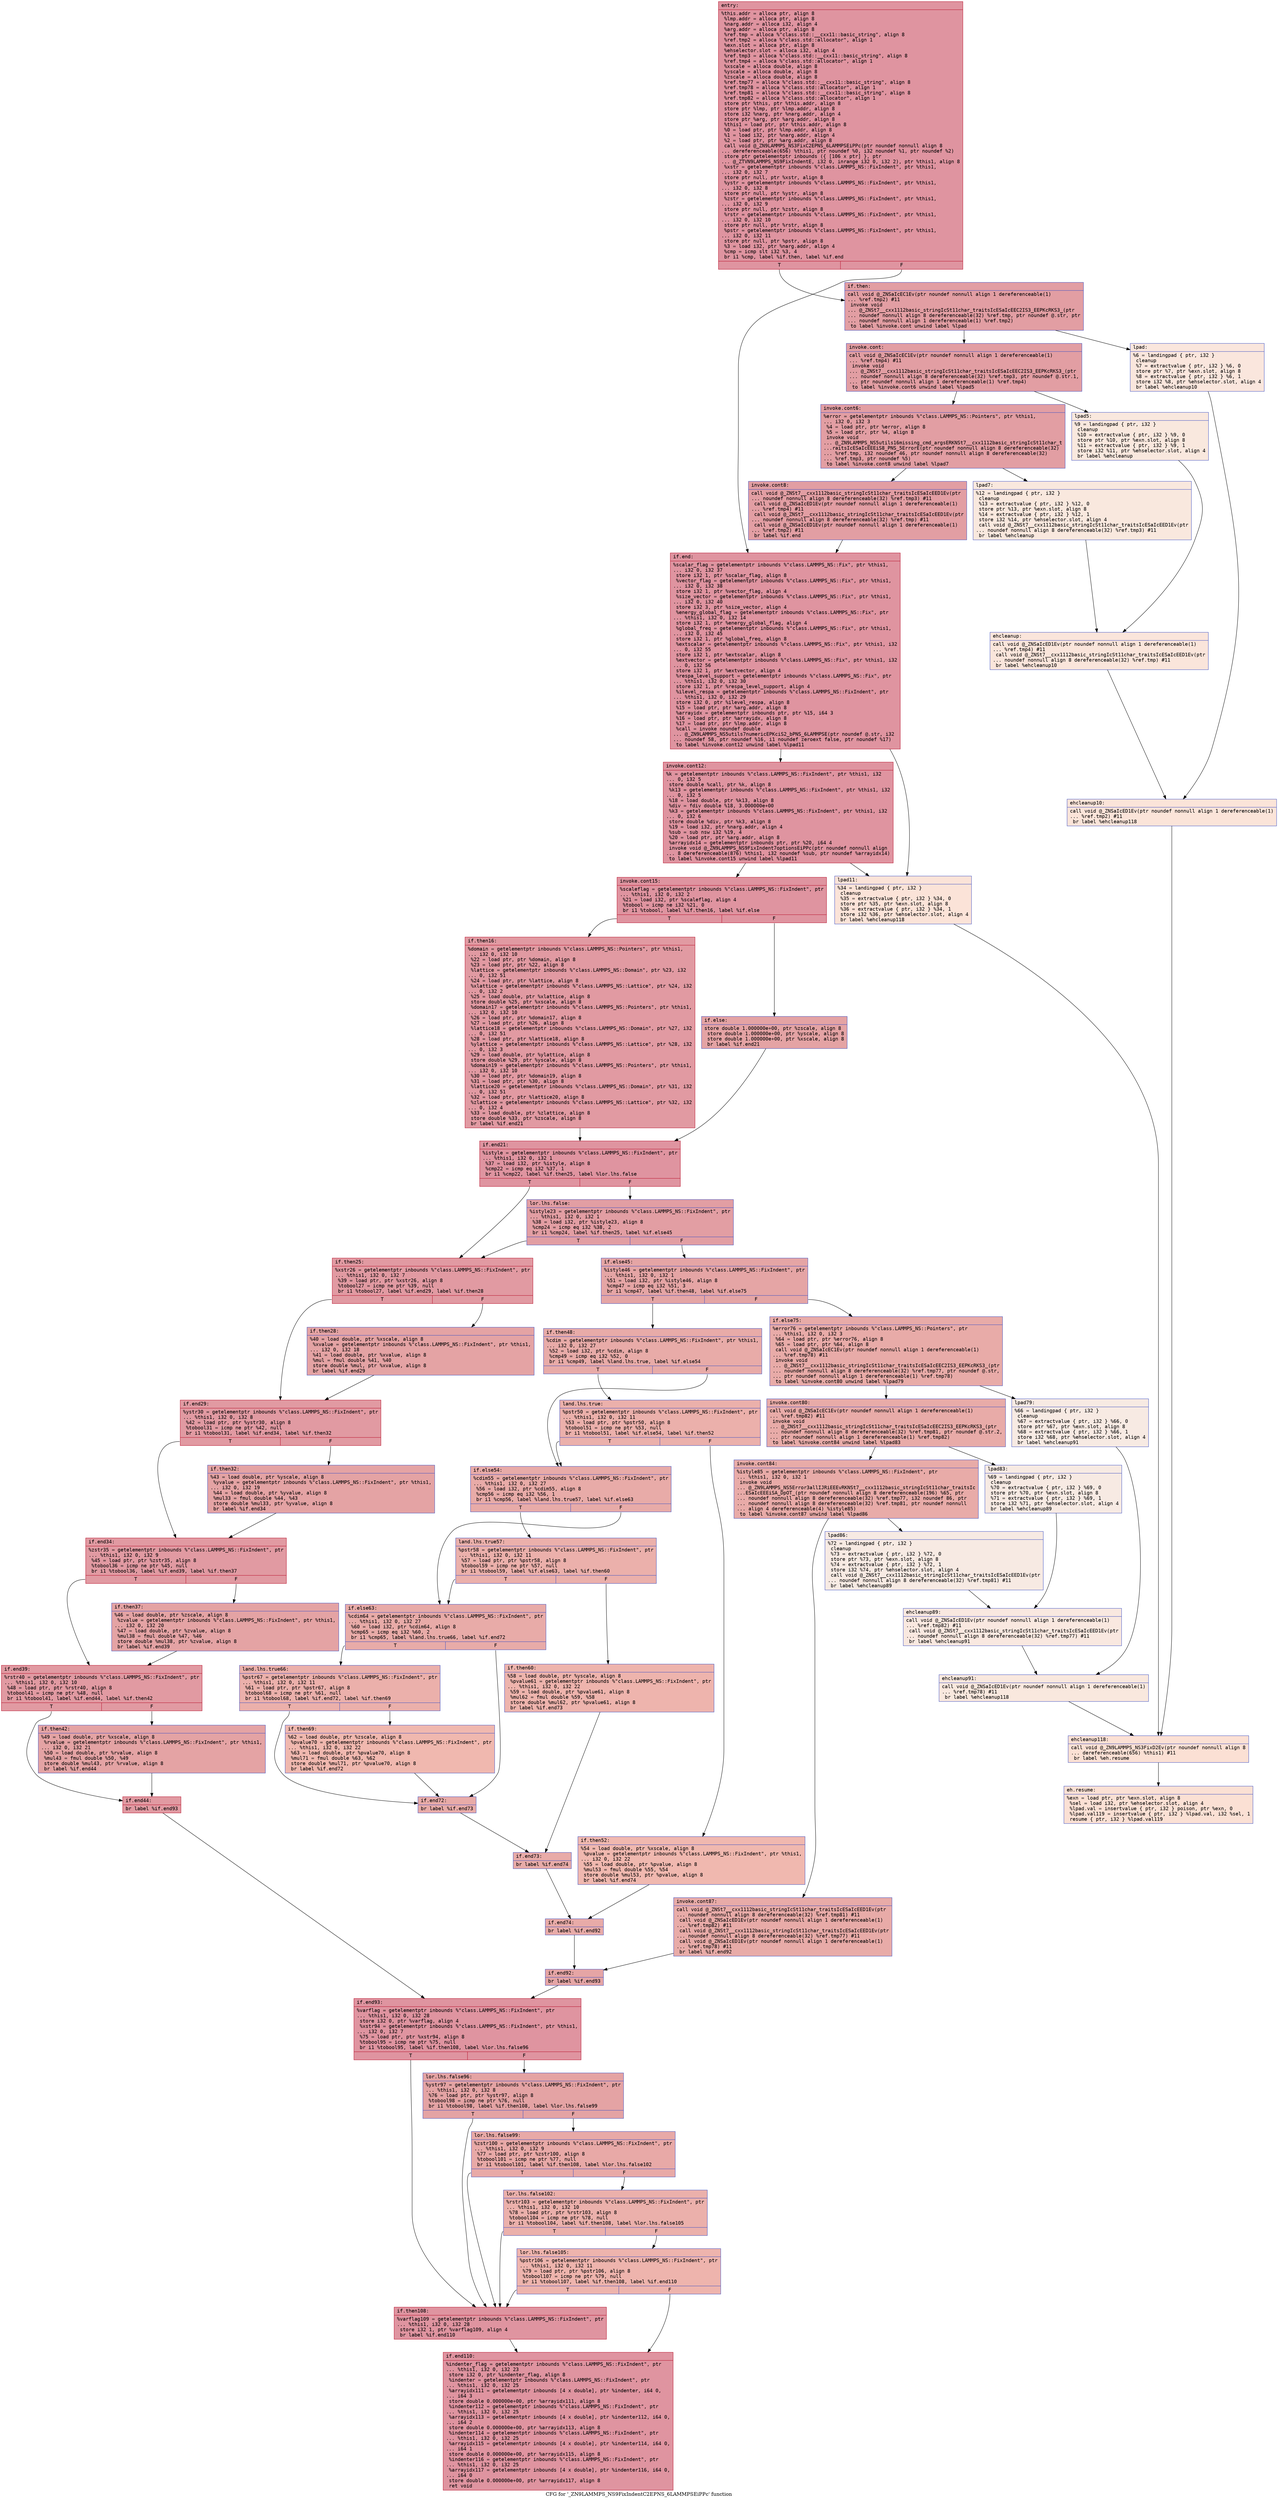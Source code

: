 digraph "CFG for '_ZN9LAMMPS_NS9FixIndentC2EPNS_6LAMMPSEiPPc' function" {
	label="CFG for '_ZN9LAMMPS_NS9FixIndentC2EPNS_6LAMMPSEiPPc' function";

	Node0x55830ee2e2c0 [shape=record,color="#b70d28ff", style=filled, fillcolor="#b70d2870" fontname="Courier",label="{entry:\l|  %this.addr = alloca ptr, align 8\l  %lmp.addr = alloca ptr, align 8\l  %narg.addr = alloca i32, align 4\l  %arg.addr = alloca ptr, align 8\l  %ref.tmp = alloca %\"class.std::__cxx11::basic_string\", align 8\l  %ref.tmp2 = alloca %\"class.std::allocator\", align 1\l  %exn.slot = alloca ptr, align 8\l  %ehselector.slot = alloca i32, align 4\l  %ref.tmp3 = alloca %\"class.std::__cxx11::basic_string\", align 8\l  %ref.tmp4 = alloca %\"class.std::allocator\", align 1\l  %xscale = alloca double, align 8\l  %yscale = alloca double, align 8\l  %zscale = alloca double, align 8\l  %ref.tmp77 = alloca %\"class.std::__cxx11::basic_string\", align 8\l  %ref.tmp78 = alloca %\"class.std::allocator\", align 1\l  %ref.tmp81 = alloca %\"class.std::__cxx11::basic_string\", align 8\l  %ref.tmp82 = alloca %\"class.std::allocator\", align 1\l  store ptr %this, ptr %this.addr, align 8\l  store ptr %lmp, ptr %lmp.addr, align 8\l  store i32 %narg, ptr %narg.addr, align 4\l  store ptr %arg, ptr %arg.addr, align 8\l  %this1 = load ptr, ptr %this.addr, align 8\l  %0 = load ptr, ptr %lmp.addr, align 8\l  %1 = load i32, ptr %narg.addr, align 4\l  %2 = load ptr, ptr %arg.addr, align 8\l  call void @_ZN9LAMMPS_NS3FixC2EPNS_6LAMMPSEiPPc(ptr noundef nonnull align 8\l... dereferenceable(656) %this1, ptr noundef %0, i32 noundef %1, ptr noundef %2)\l  store ptr getelementptr inbounds (\{ [106 x ptr] \}, ptr\l... @_ZTVN9LAMMPS_NS9FixIndentE, i32 0, inrange i32 0, i32 2), ptr %this1, align 8\l  %xstr = getelementptr inbounds %\"class.LAMMPS_NS::FixIndent\", ptr %this1,\l... i32 0, i32 7\l  store ptr null, ptr %xstr, align 8\l  %ystr = getelementptr inbounds %\"class.LAMMPS_NS::FixIndent\", ptr %this1,\l... i32 0, i32 8\l  store ptr null, ptr %ystr, align 8\l  %zstr = getelementptr inbounds %\"class.LAMMPS_NS::FixIndent\", ptr %this1,\l... i32 0, i32 9\l  store ptr null, ptr %zstr, align 8\l  %rstr = getelementptr inbounds %\"class.LAMMPS_NS::FixIndent\", ptr %this1,\l... i32 0, i32 10\l  store ptr null, ptr %rstr, align 8\l  %pstr = getelementptr inbounds %\"class.LAMMPS_NS::FixIndent\", ptr %this1,\l... i32 0, i32 11\l  store ptr null, ptr %pstr, align 8\l  %3 = load i32, ptr %narg.addr, align 4\l  %cmp = icmp slt i32 %3, 4\l  br i1 %cmp, label %if.then, label %if.end\l|{<s0>T|<s1>F}}"];
	Node0x55830ee2e2c0:s0 -> Node0x55830ee31a10[tooltip="entry -> if.then\nProbability 50.00%" ];
	Node0x55830ee2e2c0:s1 -> Node0x55830ee31ae0[tooltip="entry -> if.end\nProbability 50.00%" ];
	Node0x55830ee31a10 [shape=record,color="#3d50c3ff", style=filled, fillcolor="#be242e70" fontname="Courier",label="{if.then:\l|  call void @_ZNSaIcEC1Ev(ptr noundef nonnull align 1 dereferenceable(1)\l... %ref.tmp2) #11\l  invoke void\l... @_ZNSt7__cxx1112basic_stringIcSt11char_traitsIcESaIcEEC2IS3_EEPKcRKS3_(ptr\l... noundef nonnull align 8 dereferenceable(32) %ref.tmp, ptr noundef @.str, ptr\l... noundef nonnull align 1 dereferenceable(1) %ref.tmp2)\l          to label %invoke.cont unwind label %lpad\l}"];
	Node0x55830ee31a10 -> Node0x55830ee31f20[tooltip="if.then -> invoke.cont\nProbability 100.00%" ];
	Node0x55830ee31a10 -> Node0x55830ee32000[tooltip="if.then -> lpad\nProbability 0.00%" ];
	Node0x55830ee31f20 [shape=record,color="#3d50c3ff", style=filled, fillcolor="#be242e70" fontname="Courier",label="{invoke.cont:\l|  call void @_ZNSaIcEC1Ev(ptr noundef nonnull align 1 dereferenceable(1)\l... %ref.tmp4) #11\l  invoke void\l... @_ZNSt7__cxx1112basic_stringIcSt11char_traitsIcESaIcEEC2IS3_EEPKcRKS3_(ptr\l... noundef nonnull align 8 dereferenceable(32) %ref.tmp3, ptr noundef @.str.1,\l... ptr noundef nonnull align 1 dereferenceable(1) %ref.tmp4)\l          to label %invoke.cont6 unwind label %lpad5\l}"];
	Node0x55830ee31f20 -> Node0x55830ee32390[tooltip="invoke.cont -> invoke.cont6\nProbability 100.00%" ];
	Node0x55830ee31f20 -> Node0x55830ee323e0[tooltip="invoke.cont -> lpad5\nProbability 0.00%" ];
	Node0x55830ee32390 [shape=record,color="#3d50c3ff", style=filled, fillcolor="#be242e70" fontname="Courier",label="{invoke.cont6:\l|  %error = getelementptr inbounds %\"class.LAMMPS_NS::Pointers\", ptr %this1,\l... i32 0, i32 3\l  %4 = load ptr, ptr %error, align 8\l  %5 = load ptr, ptr %4, align 8\l  invoke void\l... @_ZN9LAMMPS_NS5utils16missing_cmd_argsERKNSt7__cxx1112basic_stringIcSt11char_t\l...raitsIcESaIcEEEiS8_PNS_5ErrorE(ptr noundef nonnull align 8 dereferenceable(32)\l... %ref.tmp, i32 noundef 46, ptr noundef nonnull align 8 dereferenceable(32)\l... %ref.tmp3, ptr noundef %5)\l          to label %invoke.cont8 unwind label %lpad7\l}"];
	Node0x55830ee32390 -> Node0x55830ee32340[tooltip="invoke.cont6 -> invoke.cont8\nProbability 100.00%" ];
	Node0x55830ee32390 -> Node0x55830ee327f0[tooltip="invoke.cont6 -> lpad7\nProbability 0.00%" ];
	Node0x55830ee32340 [shape=record,color="#3d50c3ff", style=filled, fillcolor="#be242e70" fontname="Courier",label="{invoke.cont8:\l|  call void @_ZNSt7__cxx1112basic_stringIcSt11char_traitsIcESaIcEED1Ev(ptr\l... noundef nonnull align 8 dereferenceable(32) %ref.tmp3) #11\l  call void @_ZNSaIcED1Ev(ptr noundef nonnull align 1 dereferenceable(1)\l... %ref.tmp4) #11\l  call void @_ZNSt7__cxx1112basic_stringIcSt11char_traitsIcESaIcEED1Ev(ptr\l... noundef nonnull align 8 dereferenceable(32) %ref.tmp) #11\l  call void @_ZNSaIcED1Ev(ptr noundef nonnull align 1 dereferenceable(1)\l... %ref.tmp2) #11\l  br label %if.end\l}"];
	Node0x55830ee32340 -> Node0x55830ee31ae0[tooltip="invoke.cont8 -> if.end\nProbability 100.00%" ];
	Node0x55830ee32000 [shape=record,color="#3d50c3ff", style=filled, fillcolor="#f3c7b170" fontname="Courier",label="{lpad:\l|  %6 = landingpad \{ ptr, i32 \}\l          cleanup\l  %7 = extractvalue \{ ptr, i32 \} %6, 0\l  store ptr %7, ptr %exn.slot, align 8\l  %8 = extractvalue \{ ptr, i32 \} %6, 1\l  store i32 %8, ptr %ehselector.slot, align 4\l  br label %ehcleanup10\l}"];
	Node0x55830ee32000 -> Node0x55830ee33420[tooltip="lpad -> ehcleanup10\nProbability 100.00%" ];
	Node0x55830ee323e0 [shape=record,color="#3d50c3ff", style=filled, fillcolor="#f2cab570" fontname="Courier",label="{lpad5:\l|  %9 = landingpad \{ ptr, i32 \}\l          cleanup\l  %10 = extractvalue \{ ptr, i32 \} %9, 0\l  store ptr %10, ptr %exn.slot, align 8\l  %11 = extractvalue \{ ptr, i32 \} %9, 1\l  store i32 %11, ptr %ehselector.slot, align 4\l  br label %ehcleanup\l}"];
	Node0x55830ee323e0 -> Node0x55830ee337f0[tooltip="lpad5 -> ehcleanup\nProbability 100.00%" ];
	Node0x55830ee327f0 [shape=record,color="#3d50c3ff", style=filled, fillcolor="#f2cab570" fontname="Courier",label="{lpad7:\l|  %12 = landingpad \{ ptr, i32 \}\l          cleanup\l  %13 = extractvalue \{ ptr, i32 \} %12, 0\l  store ptr %13, ptr %exn.slot, align 8\l  %14 = extractvalue \{ ptr, i32 \} %12, 1\l  store i32 %14, ptr %ehselector.slot, align 4\l  call void @_ZNSt7__cxx1112basic_stringIcSt11char_traitsIcESaIcEED1Ev(ptr\l... noundef nonnull align 8 dereferenceable(32) %ref.tmp3) #11\l  br label %ehcleanup\l}"];
	Node0x55830ee327f0 -> Node0x55830ee337f0[tooltip="lpad7 -> ehcleanup\nProbability 100.00%" ];
	Node0x55830ee337f0 [shape=record,color="#3d50c3ff", style=filled, fillcolor="#f4c5ad70" fontname="Courier",label="{ehcleanup:\l|  call void @_ZNSaIcED1Ev(ptr noundef nonnull align 1 dereferenceable(1)\l... %ref.tmp4) #11\l  call void @_ZNSt7__cxx1112basic_stringIcSt11char_traitsIcESaIcEED1Ev(ptr\l... noundef nonnull align 8 dereferenceable(32) %ref.tmp) #11\l  br label %ehcleanup10\l}"];
	Node0x55830ee337f0 -> Node0x55830ee33420[tooltip="ehcleanup -> ehcleanup10\nProbability 100.00%" ];
	Node0x55830ee33420 [shape=record,color="#3d50c3ff", style=filled, fillcolor="#f5c1a970" fontname="Courier",label="{ehcleanup10:\l|  call void @_ZNSaIcED1Ev(ptr noundef nonnull align 1 dereferenceable(1)\l... %ref.tmp2) #11\l  br label %ehcleanup118\l}"];
	Node0x55830ee33420 -> Node0x55830ee34100[tooltip="ehcleanup10 -> ehcleanup118\nProbability 100.00%" ];
	Node0x55830ee31ae0 [shape=record,color="#b70d28ff", style=filled, fillcolor="#b70d2870" fontname="Courier",label="{if.end:\l|  %scalar_flag = getelementptr inbounds %\"class.LAMMPS_NS::Fix\", ptr %this1,\l... i32 0, i32 37\l  store i32 1, ptr %scalar_flag, align 8\l  %vector_flag = getelementptr inbounds %\"class.LAMMPS_NS::Fix\", ptr %this1,\l... i32 0, i32 38\l  store i32 1, ptr %vector_flag, align 4\l  %size_vector = getelementptr inbounds %\"class.LAMMPS_NS::Fix\", ptr %this1,\l... i32 0, i32 40\l  store i32 3, ptr %size_vector, align 4\l  %energy_global_flag = getelementptr inbounds %\"class.LAMMPS_NS::Fix\", ptr\l... %this1, i32 0, i32 14\l  store i32 1, ptr %energy_global_flag, align 4\l  %global_freq = getelementptr inbounds %\"class.LAMMPS_NS::Fix\", ptr %this1,\l... i32 0, i32 45\l  store i32 1, ptr %global_freq, align 8\l  %extscalar = getelementptr inbounds %\"class.LAMMPS_NS::Fix\", ptr %this1, i32\l... 0, i32 55\l  store i32 1, ptr %extscalar, align 8\l  %extvector = getelementptr inbounds %\"class.LAMMPS_NS::Fix\", ptr %this1, i32\l... 0, i32 56\l  store i32 1, ptr %extvector, align 4\l  %respa_level_support = getelementptr inbounds %\"class.LAMMPS_NS::Fix\", ptr\l... %this1, i32 0, i32 30\l  store i32 1, ptr %respa_level_support, align 4\l  %ilevel_respa = getelementptr inbounds %\"class.LAMMPS_NS::FixIndent\", ptr\l... %this1, i32 0, i32 29\l  store i32 0, ptr %ilevel_respa, align 8\l  %15 = load ptr, ptr %arg.addr, align 8\l  %arrayidx = getelementptr inbounds ptr, ptr %15, i64 3\l  %16 = load ptr, ptr %arrayidx, align 8\l  %17 = load ptr, ptr %lmp.addr, align 8\l  %call = invoke noundef double\l... @_ZN9LAMMPS_NS5utils7numericEPKciS2_bPNS_6LAMMPSE(ptr noundef @.str, i32\l... noundef 58, ptr noundef %16, i1 noundef zeroext false, ptr noundef %17)\l          to label %invoke.cont12 unwind label %lpad11\l}"];
	Node0x55830ee31ae0 -> Node0x55830ee2dc40[tooltip="if.end -> invoke.cont12\nProbability 100.00%" ];
	Node0x55830ee31ae0 -> Node0x55830ee2dcc0[tooltip="if.end -> lpad11\nProbability 0.00%" ];
	Node0x55830ee2dc40 [shape=record,color="#b70d28ff", style=filled, fillcolor="#b70d2870" fontname="Courier",label="{invoke.cont12:\l|  %k = getelementptr inbounds %\"class.LAMMPS_NS::FixIndent\", ptr %this1, i32\l... 0, i32 5\l  store double %call, ptr %k, align 8\l  %k13 = getelementptr inbounds %\"class.LAMMPS_NS::FixIndent\", ptr %this1, i32\l... 0, i32 5\l  %18 = load double, ptr %k13, align 8\l  %div = fdiv double %18, 3.000000e+00\l  %k3 = getelementptr inbounds %\"class.LAMMPS_NS::FixIndent\", ptr %this1, i32\l... 0, i32 6\l  store double %div, ptr %k3, align 8\l  %19 = load i32, ptr %narg.addr, align 4\l  %sub = sub nsw i32 %19, 4\l  %20 = load ptr, ptr %arg.addr, align 8\l  %arrayidx14 = getelementptr inbounds ptr, ptr %20, i64 4\l  invoke void @_ZN9LAMMPS_NS9FixIndent7optionsEiPPc(ptr noundef nonnull align\l... 8 dereferenceable(876) %this1, i32 noundef %sub, ptr noundef %arrayidx14)\l          to label %invoke.cont15 unwind label %lpad11\l}"];
	Node0x55830ee2dc40 -> Node0x55830ee378c0[tooltip="invoke.cont12 -> invoke.cont15\nProbability 100.00%" ];
	Node0x55830ee2dc40 -> Node0x55830ee2dcc0[tooltip="invoke.cont12 -> lpad11\nProbability 0.00%" ];
	Node0x55830ee378c0 [shape=record,color="#b70d28ff", style=filled, fillcolor="#b70d2870" fontname="Courier",label="{invoke.cont15:\l|  %scaleflag = getelementptr inbounds %\"class.LAMMPS_NS::FixIndent\", ptr\l... %this1, i32 0, i32 2\l  %21 = load i32, ptr %scaleflag, align 4\l  %tobool = icmp ne i32 %21, 0\l  br i1 %tobool, label %if.then16, label %if.else\l|{<s0>T|<s1>F}}"];
	Node0x55830ee378c0:s0 -> Node0x55830ee37cb0[tooltip="invoke.cont15 -> if.then16\nProbability 62.50%" ];
	Node0x55830ee378c0:s1 -> Node0x55830ee37d30[tooltip="invoke.cont15 -> if.else\nProbability 37.50%" ];
	Node0x55830ee37cb0 [shape=record,color="#b70d28ff", style=filled, fillcolor="#bb1b2c70" fontname="Courier",label="{if.then16:\l|  %domain = getelementptr inbounds %\"class.LAMMPS_NS::Pointers\", ptr %this1,\l... i32 0, i32 10\l  %22 = load ptr, ptr %domain, align 8\l  %23 = load ptr, ptr %22, align 8\l  %lattice = getelementptr inbounds %\"class.LAMMPS_NS::Domain\", ptr %23, i32\l... 0, i32 51\l  %24 = load ptr, ptr %lattice, align 8\l  %xlattice = getelementptr inbounds %\"class.LAMMPS_NS::Lattice\", ptr %24, i32\l... 0, i32 2\l  %25 = load double, ptr %xlattice, align 8\l  store double %25, ptr %xscale, align 8\l  %domain17 = getelementptr inbounds %\"class.LAMMPS_NS::Pointers\", ptr %this1,\l... i32 0, i32 10\l  %26 = load ptr, ptr %domain17, align 8\l  %27 = load ptr, ptr %26, align 8\l  %lattice18 = getelementptr inbounds %\"class.LAMMPS_NS::Domain\", ptr %27, i32\l... 0, i32 51\l  %28 = load ptr, ptr %lattice18, align 8\l  %ylattice = getelementptr inbounds %\"class.LAMMPS_NS::Lattice\", ptr %28, i32\l... 0, i32 3\l  %29 = load double, ptr %ylattice, align 8\l  store double %29, ptr %yscale, align 8\l  %domain19 = getelementptr inbounds %\"class.LAMMPS_NS::Pointers\", ptr %this1,\l... i32 0, i32 10\l  %30 = load ptr, ptr %domain19, align 8\l  %31 = load ptr, ptr %30, align 8\l  %lattice20 = getelementptr inbounds %\"class.LAMMPS_NS::Domain\", ptr %31, i32\l... 0, i32 51\l  %32 = load ptr, ptr %lattice20, align 8\l  %zlattice = getelementptr inbounds %\"class.LAMMPS_NS::Lattice\", ptr %32, i32\l... 0, i32 4\l  %33 = load double, ptr %zlattice, align 8\l  store double %33, ptr %zscale, align 8\l  br label %if.end21\l}"];
	Node0x55830ee37cb0 -> Node0x55830ee39300[tooltip="if.then16 -> if.end21\nProbability 100.00%" ];
	Node0x55830ee2dcc0 [shape=record,color="#3d50c3ff", style=filled, fillcolor="#f6bfa670" fontname="Courier",label="{lpad11:\l|  %34 = landingpad \{ ptr, i32 \}\l          cleanup\l  %35 = extractvalue \{ ptr, i32 \} %34, 0\l  store ptr %35, ptr %exn.slot, align 8\l  %36 = extractvalue \{ ptr, i32 \} %34, 1\l  store i32 %36, ptr %ehselector.slot, align 4\l  br label %ehcleanup118\l}"];
	Node0x55830ee2dcc0 -> Node0x55830ee34100[tooltip="lpad11 -> ehcleanup118\nProbability 100.00%" ];
	Node0x55830ee37d30 [shape=record,color="#3d50c3ff", style=filled, fillcolor="#c32e3170" fontname="Courier",label="{if.else:\l|  store double 1.000000e+00, ptr %zscale, align 8\l  store double 1.000000e+00, ptr %yscale, align 8\l  store double 1.000000e+00, ptr %xscale, align 8\l  br label %if.end21\l}"];
	Node0x55830ee37d30 -> Node0x55830ee39300[tooltip="if.else -> if.end21\nProbability 100.00%" ];
	Node0x55830ee39300 [shape=record,color="#b70d28ff", style=filled, fillcolor="#b70d2870" fontname="Courier",label="{if.end21:\l|  %istyle = getelementptr inbounds %\"class.LAMMPS_NS::FixIndent\", ptr\l... %this1, i32 0, i32 1\l  %37 = load i32, ptr %istyle, align 8\l  %cmp22 = icmp eq i32 %37, 1\l  br i1 %cmp22, label %if.then25, label %lor.lhs.false\l|{<s0>T|<s1>F}}"];
	Node0x55830ee39300:s0 -> Node0x55830ee39bb0[tooltip="if.end21 -> if.then25\nProbability 50.00%" ];
	Node0x55830ee39300:s1 -> Node0x55830ee39c00[tooltip="if.end21 -> lor.lhs.false\nProbability 50.00%" ];
	Node0x55830ee39c00 [shape=record,color="#3d50c3ff", style=filled, fillcolor="#be242e70" fontname="Courier",label="{lor.lhs.false:\l|  %istyle23 = getelementptr inbounds %\"class.LAMMPS_NS::FixIndent\", ptr\l... %this1, i32 0, i32 1\l  %38 = load i32, ptr %istyle23, align 8\l  %cmp24 = icmp eq i32 %38, 2\l  br i1 %cmp24, label %if.then25, label %if.else45\l|{<s0>T|<s1>F}}"];
	Node0x55830ee39c00:s0 -> Node0x55830ee39bb0[tooltip="lor.lhs.false -> if.then25\nProbability 50.00%" ];
	Node0x55830ee39c00:s1 -> Node0x55830ee39f50[tooltip="lor.lhs.false -> if.else45\nProbability 50.00%" ];
	Node0x55830ee39bb0 [shape=record,color="#b70d28ff", style=filled, fillcolor="#bb1b2c70" fontname="Courier",label="{if.then25:\l|  %xstr26 = getelementptr inbounds %\"class.LAMMPS_NS::FixIndent\", ptr\l... %this1, i32 0, i32 7\l  %39 = load ptr, ptr %xstr26, align 8\l  %tobool27 = icmp ne ptr %39, null\l  br i1 %tobool27, label %if.end29, label %if.then28\l|{<s0>T|<s1>F}}"];
	Node0x55830ee39bb0:s0 -> Node0x55830ee3a2a0[tooltip="if.then25 -> if.end29\nProbability 62.50%" ];
	Node0x55830ee39bb0:s1 -> Node0x55830ee3a320[tooltip="if.then25 -> if.then28\nProbability 37.50%" ];
	Node0x55830ee3a320 [shape=record,color="#3d50c3ff", style=filled, fillcolor="#c32e3170" fontname="Courier",label="{if.then28:\l|  %40 = load double, ptr %xscale, align 8\l  %xvalue = getelementptr inbounds %\"class.LAMMPS_NS::FixIndent\", ptr %this1,\l... i32 0, i32 18\l  %41 = load double, ptr %xvalue, align 8\l  %mul = fmul double %41, %40\l  store double %mul, ptr %xvalue, align 8\l  br label %if.end29\l}"];
	Node0x55830ee3a320 -> Node0x55830ee3a2a0[tooltip="if.then28 -> if.end29\nProbability 100.00%" ];
	Node0x55830ee3a2a0 [shape=record,color="#b70d28ff", style=filled, fillcolor="#bb1b2c70" fontname="Courier",label="{if.end29:\l|  %ystr30 = getelementptr inbounds %\"class.LAMMPS_NS::FixIndent\", ptr\l... %this1, i32 0, i32 8\l  %42 = load ptr, ptr %ystr30, align 8\l  %tobool31 = icmp ne ptr %42, null\l  br i1 %tobool31, label %if.end34, label %if.then32\l|{<s0>T|<s1>F}}"];
	Node0x55830ee3a2a0:s0 -> Node0x55830ee3aaa0[tooltip="if.end29 -> if.end34\nProbability 62.50%" ];
	Node0x55830ee3a2a0:s1 -> Node0x55830ee3ab20[tooltip="if.end29 -> if.then32\nProbability 37.50%" ];
	Node0x55830ee3ab20 [shape=record,color="#3d50c3ff", style=filled, fillcolor="#c32e3170" fontname="Courier",label="{if.then32:\l|  %43 = load double, ptr %yscale, align 8\l  %yvalue = getelementptr inbounds %\"class.LAMMPS_NS::FixIndent\", ptr %this1,\l... i32 0, i32 19\l  %44 = load double, ptr %yvalue, align 8\l  %mul33 = fmul double %44, %43\l  store double %mul33, ptr %yvalue, align 8\l  br label %if.end34\l}"];
	Node0x55830ee3ab20 -> Node0x55830ee3aaa0[tooltip="if.then32 -> if.end34\nProbability 100.00%" ];
	Node0x55830ee3aaa0 [shape=record,color="#b70d28ff", style=filled, fillcolor="#bb1b2c70" fontname="Courier",label="{if.end34:\l|  %zstr35 = getelementptr inbounds %\"class.LAMMPS_NS::FixIndent\", ptr\l... %this1, i32 0, i32 9\l  %45 = load ptr, ptr %zstr35, align 8\l  %tobool36 = icmp ne ptr %45, null\l  br i1 %tobool36, label %if.end39, label %if.then37\l|{<s0>T|<s1>F}}"];
	Node0x55830ee3aaa0:s0 -> Node0x55830ee3b240[tooltip="if.end34 -> if.end39\nProbability 62.50%" ];
	Node0x55830ee3aaa0:s1 -> Node0x55830ee34f50[tooltip="if.end34 -> if.then37\nProbability 37.50%" ];
	Node0x55830ee34f50 [shape=record,color="#3d50c3ff", style=filled, fillcolor="#c32e3170" fontname="Courier",label="{if.then37:\l|  %46 = load double, ptr %zscale, align 8\l  %zvalue = getelementptr inbounds %\"class.LAMMPS_NS::FixIndent\", ptr %this1,\l... i32 0, i32 20\l  %47 = load double, ptr %zvalue, align 8\l  %mul38 = fmul double %47, %46\l  store double %mul38, ptr %zvalue, align 8\l  br label %if.end39\l}"];
	Node0x55830ee34f50 -> Node0x55830ee3b240[tooltip="if.then37 -> if.end39\nProbability 100.00%" ];
	Node0x55830ee3b240 [shape=record,color="#b70d28ff", style=filled, fillcolor="#bb1b2c70" fontname="Courier",label="{if.end39:\l|  %rstr40 = getelementptr inbounds %\"class.LAMMPS_NS::FixIndent\", ptr\l... %this1, i32 0, i32 10\l  %48 = load ptr, ptr %rstr40, align 8\l  %tobool41 = icmp ne ptr %48, null\l  br i1 %tobool41, label %if.end44, label %if.then42\l|{<s0>T|<s1>F}}"];
	Node0x55830ee3b240:s0 -> Node0x55830ee3c800[tooltip="if.end39 -> if.end44\nProbability 62.50%" ];
	Node0x55830ee3b240:s1 -> Node0x55830ee3c880[tooltip="if.end39 -> if.then42\nProbability 37.50%" ];
	Node0x55830ee3c880 [shape=record,color="#3d50c3ff", style=filled, fillcolor="#c32e3170" fontname="Courier",label="{if.then42:\l|  %49 = load double, ptr %xscale, align 8\l  %rvalue = getelementptr inbounds %\"class.LAMMPS_NS::FixIndent\", ptr %this1,\l... i32 0, i32 21\l  %50 = load double, ptr %rvalue, align 8\l  %mul43 = fmul double %50, %49\l  store double %mul43, ptr %rvalue, align 8\l  br label %if.end44\l}"];
	Node0x55830ee3c880 -> Node0x55830ee3c800[tooltip="if.then42 -> if.end44\nProbability 100.00%" ];
	Node0x55830ee3c800 [shape=record,color="#b70d28ff", style=filled, fillcolor="#bb1b2c70" fontname="Courier",label="{if.end44:\l|  br label %if.end93\l}"];
	Node0x55830ee3c800 -> Node0x55830ee3cd80[tooltip="if.end44 -> if.end93\nProbability 100.00%" ];
	Node0x55830ee39f50 [shape=record,color="#3d50c3ff", style=filled, fillcolor="#c5333470" fontname="Courier",label="{if.else45:\l|  %istyle46 = getelementptr inbounds %\"class.LAMMPS_NS::FixIndent\", ptr\l... %this1, i32 0, i32 1\l  %51 = load i32, ptr %istyle46, align 8\l  %cmp47 = icmp eq i32 %51, 3\l  br i1 %cmp47, label %if.then48, label %if.else75\l|{<s0>T|<s1>F}}"];
	Node0x55830ee39f50:s0 -> Node0x55830ee3d090[tooltip="if.else45 -> if.then48\nProbability 50.00%" ];
	Node0x55830ee39f50:s1 -> Node0x55830ee3d110[tooltip="if.else45 -> if.else75\nProbability 50.00%" ];
	Node0x55830ee3d090 [shape=record,color="#3d50c3ff", style=filled, fillcolor="#cc403a70" fontname="Courier",label="{if.then48:\l|  %cdim = getelementptr inbounds %\"class.LAMMPS_NS::FixIndent\", ptr %this1,\l... i32 0, i32 27\l  %52 = load i32, ptr %cdim, align 8\l  %cmp49 = icmp eq i32 %52, 0\l  br i1 %cmp49, label %land.lhs.true, label %if.else54\l|{<s0>T|<s1>F}}"];
	Node0x55830ee3d090:s0 -> Node0x55830ee3d480[tooltip="if.then48 -> land.lhs.true\nProbability 37.50%" ];
	Node0x55830ee3d090:s1 -> Node0x55830ee3d500[tooltip="if.then48 -> if.else54\nProbability 62.50%" ];
	Node0x55830ee3d480 [shape=record,color="#3d50c3ff", style=filled, fillcolor="#d24b4070" fontname="Courier",label="{land.lhs.true:\l|  %pstr50 = getelementptr inbounds %\"class.LAMMPS_NS::FixIndent\", ptr\l... %this1, i32 0, i32 11\l  %53 = load ptr, ptr %pstr50, align 8\l  %tobool51 = icmp ne ptr %53, null\l  br i1 %tobool51, label %if.else54, label %if.then52\l|{<s0>T|<s1>F}}"];
	Node0x55830ee3d480:s0 -> Node0x55830ee3d500[tooltip="land.lhs.true -> if.else54\nProbability 62.50%" ];
	Node0x55830ee3d480:s1 -> Node0x55830ee3d8b0[tooltip="land.lhs.true -> if.then52\nProbability 37.50%" ];
	Node0x55830ee3d8b0 [shape=record,color="#3d50c3ff", style=filled, fillcolor="#dc5d4a70" fontname="Courier",label="{if.then52:\l|  %54 = load double, ptr %xscale, align 8\l  %pvalue = getelementptr inbounds %\"class.LAMMPS_NS::FixIndent\", ptr %this1,\l... i32 0, i32 22\l  %55 = load double, ptr %pvalue, align 8\l  %mul53 = fmul double %55, %54\l  store double %mul53, ptr %pvalue, align 8\l  br label %if.end74\l}"];
	Node0x55830ee3d8b0 -> Node0x55830ee3dd40[tooltip="if.then52 -> if.end74\nProbability 100.00%" ];
	Node0x55830ee3d500 [shape=record,color="#3d50c3ff", style=filled, fillcolor="#cc403a70" fontname="Courier",label="{if.else54:\l|  %cdim55 = getelementptr inbounds %\"class.LAMMPS_NS::FixIndent\", ptr\l... %this1, i32 0, i32 27\l  %56 = load i32, ptr %cdim55, align 8\l  %cmp56 = icmp eq i32 %56, 1\l  br i1 %cmp56, label %land.lhs.true57, label %if.else63\l|{<s0>T|<s1>F}}"];
	Node0x55830ee3d500:s0 -> Node0x55830ee3e040[tooltip="if.else54 -> land.lhs.true57\nProbability 50.00%" ];
	Node0x55830ee3d500:s1 -> Node0x55830ee3e0c0[tooltip="if.else54 -> if.else63\nProbability 50.00%" ];
	Node0x55830ee3e040 [shape=record,color="#3d50c3ff", style=filled, fillcolor="#d24b4070" fontname="Courier",label="{land.lhs.true57:\l|  %pstr58 = getelementptr inbounds %\"class.LAMMPS_NS::FixIndent\", ptr\l... %this1, i32 0, i32 11\l  %57 = load ptr, ptr %pstr58, align 8\l  %tobool59 = icmp ne ptr %57, null\l  br i1 %tobool59, label %if.else63, label %if.then60\l|{<s0>T|<s1>F}}"];
	Node0x55830ee3e040:s0 -> Node0x55830ee3e0c0[tooltip="land.lhs.true57 -> if.else63\nProbability 62.50%" ];
	Node0x55830ee3e040:s1 -> Node0x55830ee3e470[tooltip="land.lhs.true57 -> if.then60\nProbability 37.50%" ];
	Node0x55830ee3e470 [shape=record,color="#3d50c3ff", style=filled, fillcolor="#d8564670" fontname="Courier",label="{if.then60:\l|  %58 = load double, ptr %yscale, align 8\l  %pvalue61 = getelementptr inbounds %\"class.LAMMPS_NS::FixIndent\", ptr\l... %this1, i32 0, i32 22\l  %59 = load double, ptr %pvalue61, align 8\l  %mul62 = fmul double %59, %58\l  store double %mul62, ptr %pvalue61, align 8\l  br label %if.end73\l}"];
	Node0x55830ee3e470 -> Node0x55830ee3e8e0[tooltip="if.then60 -> if.end73\nProbability 100.00%" ];
	Node0x55830ee3e0c0 [shape=record,color="#3d50c3ff", style=filled, fillcolor="#cc403a70" fontname="Courier",label="{if.else63:\l|  %cdim64 = getelementptr inbounds %\"class.LAMMPS_NS::FixIndent\", ptr\l... %this1, i32 0, i32 27\l  %60 = load i32, ptr %cdim64, align 8\l  %cmp65 = icmp eq i32 %60, 2\l  br i1 %cmp65, label %land.lhs.true66, label %if.end72\l|{<s0>T|<s1>F}}"];
	Node0x55830ee3e0c0:s0 -> Node0x55830ee3ebe0[tooltip="if.else63 -> land.lhs.true66\nProbability 50.00%" ];
	Node0x55830ee3e0c0:s1 -> Node0x55830ee3ec60[tooltip="if.else63 -> if.end72\nProbability 50.00%" ];
	Node0x55830ee3ebe0 [shape=record,color="#3d50c3ff", style=filled, fillcolor="#d24b4070" fontname="Courier",label="{land.lhs.true66:\l|  %pstr67 = getelementptr inbounds %\"class.LAMMPS_NS::FixIndent\", ptr\l... %this1, i32 0, i32 11\l  %61 = load ptr, ptr %pstr67, align 8\l  %tobool68 = icmp ne ptr %61, null\l  br i1 %tobool68, label %if.end72, label %if.then69\l|{<s0>T|<s1>F}}"];
	Node0x55830ee3ebe0:s0 -> Node0x55830ee3ec60[tooltip="land.lhs.true66 -> if.end72\nProbability 62.50%" ];
	Node0x55830ee3ebe0:s1 -> Node0x55830ee3f010[tooltip="land.lhs.true66 -> if.then69\nProbability 37.50%" ];
	Node0x55830ee3f010 [shape=record,color="#3d50c3ff", style=filled, fillcolor="#dc5d4a70" fontname="Courier",label="{if.then69:\l|  %62 = load double, ptr %zscale, align 8\l  %pvalue70 = getelementptr inbounds %\"class.LAMMPS_NS::FixIndent\", ptr\l... %this1, i32 0, i32 22\l  %63 = load double, ptr %pvalue70, align 8\l  %mul71 = fmul double %63, %62\l  store double %mul71, ptr %pvalue70, align 8\l  br label %if.end72\l}"];
	Node0x55830ee3f010 -> Node0x55830ee3ec60[tooltip="if.then69 -> if.end72\nProbability 100.00%" ];
	Node0x55830ee3ec60 [shape=record,color="#3d50c3ff", style=filled, fillcolor="#cc403a70" fontname="Courier",label="{if.end72:\l|  br label %if.end73\l}"];
	Node0x55830ee3ec60 -> Node0x55830ee3e8e0[tooltip="if.end72 -> if.end73\nProbability 100.00%" ];
	Node0x55830ee3e8e0 [shape=record,color="#3d50c3ff", style=filled, fillcolor="#cc403a70" fontname="Courier",label="{if.end73:\l|  br label %if.end74\l}"];
	Node0x55830ee3e8e0 -> Node0x55830ee3dd40[tooltip="if.end73 -> if.end74\nProbability 100.00%" ];
	Node0x55830ee3dd40 [shape=record,color="#3d50c3ff", style=filled, fillcolor="#cc403a70" fontname="Courier",label="{if.end74:\l|  br label %if.end92\l}"];
	Node0x55830ee3dd40 -> Node0x55830ee3f5d0[tooltip="if.end74 -> if.end92\nProbability 100.00%" ];
	Node0x55830ee3d110 [shape=record,color="#3d50c3ff", style=filled, fillcolor="#cc403a70" fontname="Courier",label="{if.else75:\l|  %error76 = getelementptr inbounds %\"class.LAMMPS_NS::Pointers\", ptr\l... %this1, i32 0, i32 3\l  %64 = load ptr, ptr %error76, align 8\l  %65 = load ptr, ptr %64, align 8\l  call void @_ZNSaIcEC1Ev(ptr noundef nonnull align 1 dereferenceable(1)\l... %ref.tmp78) #11\l  invoke void\l... @_ZNSt7__cxx1112basic_stringIcSt11char_traitsIcESaIcEEC2IS3_EEPKcRKS3_(ptr\l... noundef nonnull align 8 dereferenceable(32) %ref.tmp77, ptr noundef @.str,\l... ptr noundef nonnull align 1 dereferenceable(1) %ref.tmp78)\l          to label %invoke.cont80 unwind label %lpad79\l}"];
	Node0x55830ee3d110 -> Node0x55830ee3fa20[tooltip="if.else75 -> invoke.cont80\nProbability 100.00%" ];
	Node0x55830ee3d110 -> Node0x55830ee3faa0[tooltip="if.else75 -> lpad79\nProbability 0.00%" ];
	Node0x55830ee3fa20 [shape=record,color="#3d50c3ff", style=filled, fillcolor="#cc403a70" fontname="Courier",label="{invoke.cont80:\l|  call void @_ZNSaIcEC1Ev(ptr noundef nonnull align 1 dereferenceable(1)\l... %ref.tmp82) #11\l  invoke void\l... @_ZNSt7__cxx1112basic_stringIcSt11char_traitsIcESaIcEEC2IS3_EEPKcRKS3_(ptr\l... noundef nonnull align 8 dereferenceable(32) %ref.tmp81, ptr noundef @.str.2,\l... ptr noundef nonnull align 1 dereferenceable(1) %ref.tmp82)\l          to label %invoke.cont84 unwind label %lpad83\l}"];
	Node0x55830ee3fa20 -> Node0x55830ee3fca0[tooltip="invoke.cont80 -> invoke.cont84\nProbability 100.00%" ];
	Node0x55830ee3fa20 -> Node0x55830ee3fcf0[tooltip="invoke.cont80 -> lpad83\nProbability 0.00%" ];
	Node0x55830ee3fca0 [shape=record,color="#3d50c3ff", style=filled, fillcolor="#cc403a70" fontname="Courier",label="{invoke.cont84:\l|  %istyle85 = getelementptr inbounds %\"class.LAMMPS_NS::FixIndent\", ptr\l... %this1, i32 0, i32 1\l  invoke void\l... @_ZN9LAMMPS_NS5Error3allIJRiEEEvRKNSt7__cxx1112basic_stringIcSt11char_traitsIc\l...ESaIcEEEiSA_DpOT_(ptr noundef nonnull align 8 dereferenceable(196) %65, ptr\l... noundef nonnull align 8 dereferenceable(32) %ref.tmp77, i32 noundef 86, ptr\l... noundef nonnull align 8 dereferenceable(32) %ref.tmp81, ptr noundef nonnull\l... align 4 dereferenceable(4) %istyle85)\l          to label %invoke.cont87 unwind label %lpad86\l}"];
	Node0x55830ee3fca0 -> Node0x55830ee3fc50[tooltip="invoke.cont84 -> invoke.cont87\nProbability 100.00%" ];
	Node0x55830ee3fca0 -> Node0x55830ee35a80[tooltip="invoke.cont84 -> lpad86\nProbability 0.00%" ];
	Node0x55830ee3fc50 [shape=record,color="#3d50c3ff", style=filled, fillcolor="#cc403a70" fontname="Courier",label="{invoke.cont87:\l|  call void @_ZNSt7__cxx1112basic_stringIcSt11char_traitsIcESaIcEED1Ev(ptr\l... noundef nonnull align 8 dereferenceable(32) %ref.tmp81) #11\l  call void @_ZNSaIcED1Ev(ptr noundef nonnull align 1 dereferenceable(1)\l... %ref.tmp82) #11\l  call void @_ZNSt7__cxx1112basic_stringIcSt11char_traitsIcESaIcEED1Ev(ptr\l... noundef nonnull align 8 dereferenceable(32) %ref.tmp77) #11\l  call void @_ZNSaIcED1Ev(ptr noundef nonnull align 1 dereferenceable(1)\l... %ref.tmp78) #11\l  br label %if.end92\l}"];
	Node0x55830ee3fc50 -> Node0x55830ee3f5d0[tooltip="invoke.cont87 -> if.end92\nProbability 100.00%" ];
	Node0x55830ee3faa0 [shape=record,color="#3d50c3ff", style=filled, fillcolor="#eed0c070" fontname="Courier",label="{lpad79:\l|  %66 = landingpad \{ ptr, i32 \}\l          cleanup\l  %67 = extractvalue \{ ptr, i32 \} %66, 0\l  store ptr %67, ptr %exn.slot, align 8\l  %68 = extractvalue \{ ptr, i32 \} %66, 1\l  store i32 %68, ptr %ehselector.slot, align 4\l  br label %ehcleanup91\l}"];
	Node0x55830ee3faa0 -> Node0x55830ee36500[tooltip="lpad79 -> ehcleanup91\nProbability 100.00%" ];
	Node0x55830ee3fcf0 [shape=record,color="#3d50c3ff", style=filled, fillcolor="#eed0c070" fontname="Courier",label="{lpad83:\l|  %69 = landingpad \{ ptr, i32 \}\l          cleanup\l  %70 = extractvalue \{ ptr, i32 \} %69, 0\l  store ptr %70, ptr %exn.slot, align 8\l  %71 = extractvalue \{ ptr, i32 \} %69, 1\l  store i32 %71, ptr %ehselector.slot, align 4\l  br label %ehcleanup89\l}"];
	Node0x55830ee3fcf0 -> Node0x55830ee36870[tooltip="lpad83 -> ehcleanup89\nProbability 100.00%" ];
	Node0x55830ee35a80 [shape=record,color="#3d50c3ff", style=filled, fillcolor="#eed0c070" fontname="Courier",label="{lpad86:\l|  %72 = landingpad \{ ptr, i32 \}\l          cleanup\l  %73 = extractvalue \{ ptr, i32 \} %72, 0\l  store ptr %73, ptr %exn.slot, align 8\l  %74 = extractvalue \{ ptr, i32 \} %72, 1\l  store i32 %74, ptr %ehselector.slot, align 4\l  call void @_ZNSt7__cxx1112basic_stringIcSt11char_traitsIcESaIcEED1Ev(ptr\l... noundef nonnull align 8 dereferenceable(32) %ref.tmp81) #11\l  br label %ehcleanup89\l}"];
	Node0x55830ee35a80 -> Node0x55830ee36870[tooltip="lpad86 -> ehcleanup89\nProbability 100.00%" ];
	Node0x55830ee36870 [shape=record,color="#3d50c3ff", style=filled, fillcolor="#f1ccb870" fontname="Courier",label="{ehcleanup89:\l|  call void @_ZNSaIcED1Ev(ptr noundef nonnull align 1 dereferenceable(1)\l... %ref.tmp82) #11\l  call void @_ZNSt7__cxx1112basic_stringIcSt11char_traitsIcESaIcEED1Ev(ptr\l... noundef nonnull align 8 dereferenceable(32) %ref.tmp77) #11\l  br label %ehcleanup91\l}"];
	Node0x55830ee36870 -> Node0x55830ee36500[tooltip="ehcleanup89 -> ehcleanup91\nProbability 100.00%" ];
	Node0x55830ee36500 [shape=record,color="#3d50c3ff", style=filled, fillcolor="#f2cab570" fontname="Courier",label="{ehcleanup91:\l|  call void @_ZNSaIcED1Ev(ptr noundef nonnull align 1 dereferenceable(1)\l... %ref.tmp78) #11\l  br label %ehcleanup118\l}"];
	Node0x55830ee36500 -> Node0x55830ee34100[tooltip="ehcleanup91 -> ehcleanup118\nProbability 100.00%" ];
	Node0x55830ee3f5d0 [shape=record,color="#3d50c3ff", style=filled, fillcolor="#c5333470" fontname="Courier",label="{if.end92:\l|  br label %if.end93\l}"];
	Node0x55830ee3f5d0 -> Node0x55830ee3cd80[tooltip="if.end92 -> if.end93\nProbability 100.00%" ];
	Node0x55830ee3cd80 [shape=record,color="#b70d28ff", style=filled, fillcolor="#b70d2870" fontname="Courier",label="{if.end93:\l|  %varflag = getelementptr inbounds %\"class.LAMMPS_NS::FixIndent\", ptr\l... %this1, i32 0, i32 28\l  store i32 0, ptr %varflag, align 4\l  %xstr94 = getelementptr inbounds %\"class.LAMMPS_NS::FixIndent\", ptr %this1,\l... i32 0, i32 7\l  %75 = load ptr, ptr %xstr94, align 8\l  %tobool95 = icmp ne ptr %75, null\l  br i1 %tobool95, label %if.then108, label %lor.lhs.false96\l|{<s0>T|<s1>F}}"];
	Node0x55830ee3cd80:s0 -> Node0x55830ee42b50[tooltip="if.end93 -> if.then108\nProbability 62.50%" ];
	Node0x55830ee3cd80:s1 -> Node0x55830ee42bd0[tooltip="if.end93 -> lor.lhs.false96\nProbability 37.50%" ];
	Node0x55830ee42bd0 [shape=record,color="#3d50c3ff", style=filled, fillcolor="#c32e3170" fontname="Courier",label="{lor.lhs.false96:\l|  %ystr97 = getelementptr inbounds %\"class.LAMMPS_NS::FixIndent\", ptr\l... %this1, i32 0, i32 8\l  %76 = load ptr, ptr %ystr97, align 8\l  %tobool98 = icmp ne ptr %76, null\l  br i1 %tobool98, label %if.then108, label %lor.lhs.false99\l|{<s0>T|<s1>F}}"];
	Node0x55830ee42bd0:s0 -> Node0x55830ee42b50[tooltip="lor.lhs.false96 -> if.then108\nProbability 62.50%" ];
	Node0x55830ee42bd0:s1 -> Node0x55830ee42f20[tooltip="lor.lhs.false96 -> lor.lhs.false99\nProbability 37.50%" ];
	Node0x55830ee42f20 [shape=record,color="#3d50c3ff", style=filled, fillcolor="#ca3b3770" fontname="Courier",label="{lor.lhs.false99:\l|  %zstr100 = getelementptr inbounds %\"class.LAMMPS_NS::FixIndent\", ptr\l... %this1, i32 0, i32 9\l  %77 = load ptr, ptr %zstr100, align 8\l  %tobool101 = icmp ne ptr %77, null\l  br i1 %tobool101, label %if.then108, label %lor.lhs.false102\l|{<s0>T|<s1>F}}"];
	Node0x55830ee42f20:s0 -> Node0x55830ee42b50[tooltip="lor.lhs.false99 -> if.then108\nProbability 62.50%" ];
	Node0x55830ee42f20:s1 -> Node0x55830ee432a0[tooltip="lor.lhs.false99 -> lor.lhs.false102\nProbability 37.50%" ];
	Node0x55830ee432a0 [shape=record,color="#3d50c3ff", style=filled, fillcolor="#d24b4070" fontname="Courier",label="{lor.lhs.false102:\l|  %rstr103 = getelementptr inbounds %\"class.LAMMPS_NS::FixIndent\", ptr\l... %this1, i32 0, i32 10\l  %78 = load ptr, ptr %rstr103, align 8\l  %tobool104 = icmp ne ptr %78, null\l  br i1 %tobool104, label %if.then108, label %lor.lhs.false105\l|{<s0>T|<s1>F}}"];
	Node0x55830ee432a0:s0 -> Node0x55830ee42b50[tooltip="lor.lhs.false102 -> if.then108\nProbability 62.50%" ];
	Node0x55830ee432a0:s1 -> Node0x55830ee43620[tooltip="lor.lhs.false102 -> lor.lhs.false105\nProbability 37.50%" ];
	Node0x55830ee43620 [shape=record,color="#3d50c3ff", style=filled, fillcolor="#d8564670" fontname="Courier",label="{lor.lhs.false105:\l|  %pstr106 = getelementptr inbounds %\"class.LAMMPS_NS::FixIndent\", ptr\l... %this1, i32 0, i32 11\l  %79 = load ptr, ptr %pstr106, align 8\l  %tobool107 = icmp ne ptr %79, null\l  br i1 %tobool107, label %if.then108, label %if.end110\l|{<s0>T|<s1>F}}"];
	Node0x55830ee43620:s0 -> Node0x55830ee42b50[tooltip="lor.lhs.false105 -> if.then108\nProbability 62.50%" ];
	Node0x55830ee43620:s1 -> Node0x55830ee43940[tooltip="lor.lhs.false105 -> if.end110\nProbability 37.50%" ];
	Node0x55830ee42b50 [shape=record,color="#b70d28ff", style=filled, fillcolor="#b70d2870" fontname="Courier",label="{if.then108:\l|  %varflag109 = getelementptr inbounds %\"class.LAMMPS_NS::FixIndent\", ptr\l... %this1, i32 0, i32 28\l  store i32 1, ptr %varflag109, align 4\l  br label %if.end110\l}"];
	Node0x55830ee42b50 -> Node0x55830ee43940[tooltip="if.then108 -> if.end110\nProbability 100.00%" ];
	Node0x55830ee43940 [shape=record,color="#b70d28ff", style=filled, fillcolor="#b70d2870" fontname="Courier",label="{if.end110:\l|  %indenter_flag = getelementptr inbounds %\"class.LAMMPS_NS::FixIndent\", ptr\l... %this1, i32 0, i32 23\l  store i32 0, ptr %indenter_flag, align 8\l  %indenter = getelementptr inbounds %\"class.LAMMPS_NS::FixIndent\", ptr\l... %this1, i32 0, i32 25\l  %arrayidx111 = getelementptr inbounds [4 x double], ptr %indenter, i64 0,\l... i64 3\l  store double 0.000000e+00, ptr %arrayidx111, align 8\l  %indenter112 = getelementptr inbounds %\"class.LAMMPS_NS::FixIndent\", ptr\l... %this1, i32 0, i32 25\l  %arrayidx113 = getelementptr inbounds [4 x double], ptr %indenter112, i64 0,\l... i64 2\l  store double 0.000000e+00, ptr %arrayidx113, align 8\l  %indenter114 = getelementptr inbounds %\"class.LAMMPS_NS::FixIndent\", ptr\l... %this1, i32 0, i32 25\l  %arrayidx115 = getelementptr inbounds [4 x double], ptr %indenter114, i64 0,\l... i64 1\l  store double 0.000000e+00, ptr %arrayidx115, align 8\l  %indenter116 = getelementptr inbounds %\"class.LAMMPS_NS::FixIndent\", ptr\l... %this1, i32 0, i32 25\l  %arrayidx117 = getelementptr inbounds [4 x double], ptr %indenter116, i64 0,\l... i64 0\l  store double 0.000000e+00, ptr %arrayidx117, align 8\l  ret void\l}"];
	Node0x55830ee34100 [shape=record,color="#3d50c3ff", style=filled, fillcolor="#f7b99e70" fontname="Courier",label="{ehcleanup118:\l|  call void @_ZN9LAMMPS_NS3FixD2Ev(ptr noundef nonnull align 8\l... dereferenceable(656) %this1) #11\l  br label %eh.resume\l}"];
	Node0x55830ee34100 -> Node0x55830ee44b20[tooltip="ehcleanup118 -> eh.resume\nProbability 100.00%" ];
	Node0x55830ee44b20 [shape=record,color="#3d50c3ff", style=filled, fillcolor="#f7b99e70" fontname="Courier",label="{eh.resume:\l|  %exn = load ptr, ptr %exn.slot, align 8\l  %sel = load i32, ptr %ehselector.slot, align 4\l  %lpad.val = insertvalue \{ ptr, i32 \} poison, ptr %exn, 0\l  %lpad.val119 = insertvalue \{ ptr, i32 \} %lpad.val, i32 %sel, 1\l  resume \{ ptr, i32 \} %lpad.val119\l}"];
}
